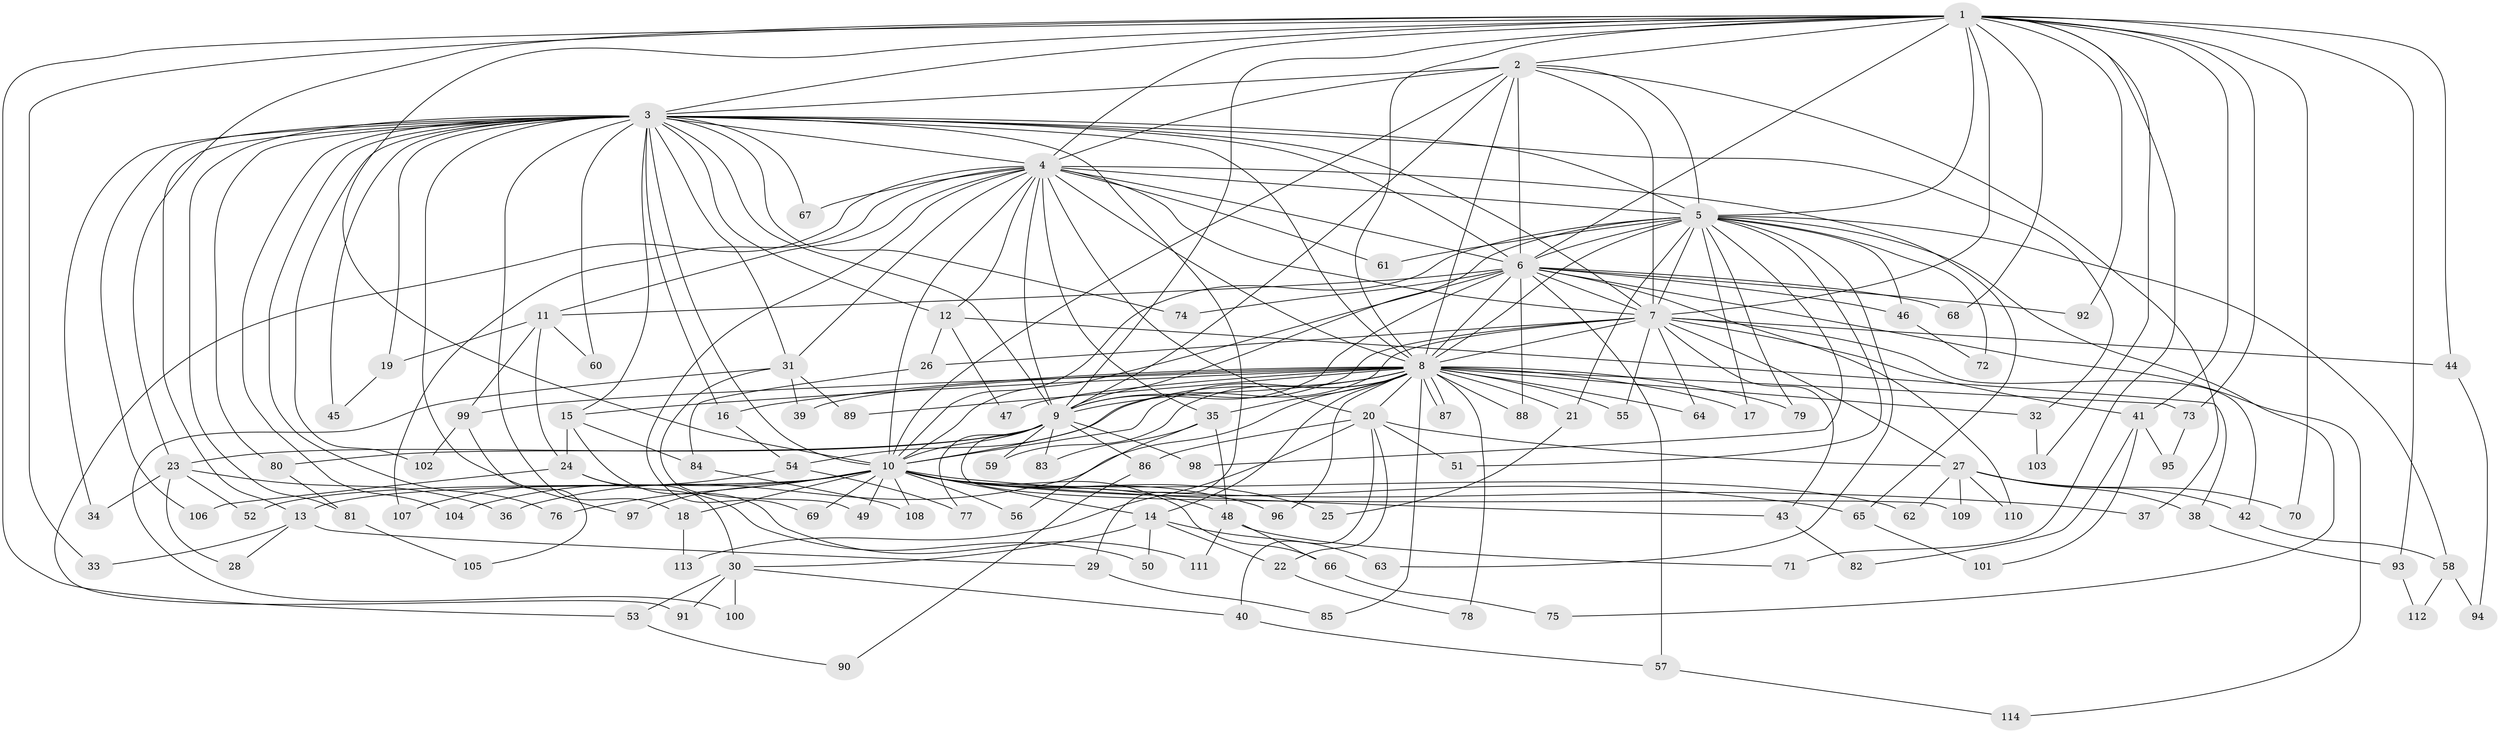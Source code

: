 // coarse degree distribution, {20: 0.011494252873563218, 16: 0.011494252873563218, 26: 0.022988505747126436, 21: 0.011494252873563218, 19: 0.011494252873563218, 38: 0.011494252873563218, 15: 0.011494252873563218, 6: 0.04597701149425287, 4: 0.034482758620689655, 7: 0.011494252873563218, 5: 0.034482758620689655, 3: 0.1839080459770115, 2: 0.5402298850574713, 9: 0.011494252873563218, 8: 0.022988505747126436, 1: 0.022988505747126436}
// Generated by graph-tools (version 1.1) at 2025/41/03/06/25 10:41:40]
// undirected, 114 vertices, 253 edges
graph export_dot {
graph [start="1"]
  node [color=gray90,style=filled];
  1;
  2;
  3;
  4;
  5;
  6;
  7;
  8;
  9;
  10;
  11;
  12;
  13;
  14;
  15;
  16;
  17;
  18;
  19;
  20;
  21;
  22;
  23;
  24;
  25;
  26;
  27;
  28;
  29;
  30;
  31;
  32;
  33;
  34;
  35;
  36;
  37;
  38;
  39;
  40;
  41;
  42;
  43;
  44;
  45;
  46;
  47;
  48;
  49;
  50;
  51;
  52;
  53;
  54;
  55;
  56;
  57;
  58;
  59;
  60;
  61;
  62;
  63;
  64;
  65;
  66;
  67;
  68;
  69;
  70;
  71;
  72;
  73;
  74;
  75;
  76;
  77;
  78;
  79;
  80;
  81;
  82;
  83;
  84;
  85;
  86;
  87;
  88;
  89;
  90;
  91;
  92;
  93;
  94;
  95;
  96;
  97;
  98;
  99;
  100;
  101;
  102;
  103;
  104;
  105;
  106;
  107;
  108;
  109;
  110;
  111;
  112;
  113;
  114;
  1 -- 2;
  1 -- 3;
  1 -- 4;
  1 -- 5;
  1 -- 6;
  1 -- 7;
  1 -- 8;
  1 -- 9;
  1 -- 10;
  1 -- 23;
  1 -- 33;
  1 -- 41;
  1 -- 44;
  1 -- 53;
  1 -- 68;
  1 -- 70;
  1 -- 71;
  1 -- 73;
  1 -- 92;
  1 -- 93;
  1 -- 103;
  2 -- 3;
  2 -- 4;
  2 -- 5;
  2 -- 6;
  2 -- 7;
  2 -- 8;
  2 -- 9;
  2 -- 10;
  2 -- 37;
  3 -- 4;
  3 -- 5;
  3 -- 6;
  3 -- 7;
  3 -- 8;
  3 -- 9;
  3 -- 10;
  3 -- 12;
  3 -- 13;
  3 -- 15;
  3 -- 16;
  3 -- 18;
  3 -- 19;
  3 -- 29;
  3 -- 31;
  3 -- 32;
  3 -- 34;
  3 -- 45;
  3 -- 60;
  3 -- 67;
  3 -- 74;
  3 -- 76;
  3 -- 80;
  3 -- 81;
  3 -- 97;
  3 -- 102;
  3 -- 104;
  3 -- 106;
  4 -- 5;
  4 -- 6;
  4 -- 7;
  4 -- 8;
  4 -- 9;
  4 -- 10;
  4 -- 11;
  4 -- 12;
  4 -- 20;
  4 -- 31;
  4 -- 35;
  4 -- 61;
  4 -- 65;
  4 -- 67;
  4 -- 69;
  4 -- 91;
  4 -- 107;
  5 -- 6;
  5 -- 7;
  5 -- 8;
  5 -- 9;
  5 -- 10;
  5 -- 17;
  5 -- 21;
  5 -- 46;
  5 -- 51;
  5 -- 58;
  5 -- 61;
  5 -- 63;
  5 -- 72;
  5 -- 75;
  5 -- 79;
  5 -- 98;
  6 -- 7;
  6 -- 8;
  6 -- 9;
  6 -- 10;
  6 -- 11;
  6 -- 46;
  6 -- 57;
  6 -- 68;
  6 -- 74;
  6 -- 88;
  6 -- 92;
  6 -- 110;
  6 -- 114;
  7 -- 8;
  7 -- 9;
  7 -- 10;
  7 -- 26;
  7 -- 27;
  7 -- 41;
  7 -- 42;
  7 -- 43;
  7 -- 44;
  7 -- 55;
  7 -- 64;
  8 -- 9;
  8 -- 10;
  8 -- 14;
  8 -- 15;
  8 -- 16;
  8 -- 17;
  8 -- 20;
  8 -- 21;
  8 -- 32;
  8 -- 35;
  8 -- 36;
  8 -- 39;
  8 -- 47;
  8 -- 54;
  8 -- 55;
  8 -- 59;
  8 -- 64;
  8 -- 73;
  8 -- 78;
  8 -- 79;
  8 -- 85;
  8 -- 87;
  8 -- 87;
  8 -- 88;
  8 -- 89;
  8 -- 96;
  8 -- 99;
  9 -- 10;
  9 -- 23;
  9 -- 59;
  9 -- 77;
  9 -- 80;
  9 -- 83;
  9 -- 86;
  9 -- 98;
  9 -- 109;
  10 -- 13;
  10 -- 14;
  10 -- 18;
  10 -- 25;
  10 -- 37;
  10 -- 43;
  10 -- 48;
  10 -- 49;
  10 -- 52;
  10 -- 56;
  10 -- 62;
  10 -- 65;
  10 -- 66;
  10 -- 69;
  10 -- 76;
  10 -- 96;
  10 -- 97;
  10 -- 104;
  10 -- 108;
  11 -- 19;
  11 -- 24;
  11 -- 60;
  11 -- 99;
  12 -- 26;
  12 -- 38;
  12 -- 47;
  13 -- 28;
  13 -- 29;
  13 -- 33;
  14 -- 22;
  14 -- 30;
  14 -- 50;
  14 -- 63;
  15 -- 24;
  15 -- 84;
  15 -- 111;
  16 -- 54;
  18 -- 113;
  19 -- 45;
  20 -- 22;
  20 -- 27;
  20 -- 40;
  20 -- 51;
  20 -- 86;
  20 -- 113;
  21 -- 25;
  22 -- 78;
  23 -- 28;
  23 -- 34;
  23 -- 36;
  23 -- 52;
  24 -- 30;
  24 -- 50;
  24 -- 106;
  26 -- 84;
  27 -- 38;
  27 -- 42;
  27 -- 62;
  27 -- 70;
  27 -- 109;
  27 -- 110;
  29 -- 85;
  30 -- 40;
  30 -- 53;
  30 -- 91;
  30 -- 100;
  31 -- 39;
  31 -- 49;
  31 -- 89;
  31 -- 100;
  32 -- 103;
  35 -- 48;
  35 -- 56;
  35 -- 83;
  38 -- 93;
  40 -- 57;
  41 -- 82;
  41 -- 95;
  41 -- 101;
  42 -- 58;
  43 -- 82;
  44 -- 94;
  46 -- 72;
  48 -- 66;
  48 -- 71;
  48 -- 111;
  53 -- 90;
  54 -- 77;
  54 -- 107;
  57 -- 114;
  58 -- 94;
  58 -- 112;
  65 -- 101;
  66 -- 75;
  73 -- 95;
  80 -- 81;
  81 -- 105;
  84 -- 108;
  86 -- 90;
  93 -- 112;
  99 -- 102;
  99 -- 105;
}
